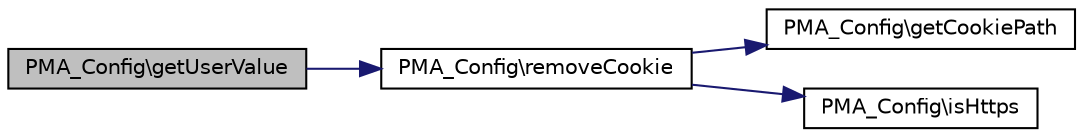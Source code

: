 digraph G
{
  edge [fontname="Helvetica",fontsize="10",labelfontname="Helvetica",labelfontsize="10"];
  node [fontname="Helvetica",fontsize="10",shape=record];
  rankdir="LR";
  Node1 [label="PMA_Config\\getUserValue",height=0.2,width=0.4,color="black", fillcolor="grey75", style="filled" fontcolor="black"];
  Node1 -> Node2 [color="midnightblue",fontsize="10",style="solid",fontname="Helvetica"];
  Node2 [label="PMA_Config\\removeCookie",height=0.2,width=0.4,color="black", fillcolor="white", style="filled",URL="$classPMA__Config.html#a276a8a3f3a71e4b68655210144bb3204",tooltip="removes cookie"];
  Node2 -> Node3 [color="midnightblue",fontsize="10",style="solid",fontname="Helvetica"];
  Node3 [label="PMA_Config\\getCookiePath",height=0.2,width=0.4,color="black", fillcolor="white", style="filled",URL="$classPMA__Config.html#acee67e5b432a7b71ce59d83a4647fd3a",tooltip="Get cookie path."];
  Node2 -> Node4 [color="midnightblue",fontsize="10",style="solid",fontname="Helvetica"];
  Node4 [label="PMA_Config\\isHttps",height=0.2,width=0.4,color="black", fillcolor="white", style="filled",URL="$classPMA__Config.html#a1fb16079658621c9cc370dbb10d84eb3",tooltip="Checks if protocol is https."];
}
